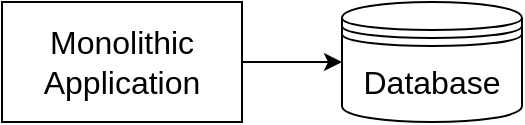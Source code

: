 <mxfile>
    <diagram id="0VEMVcGO607NfC5Iwm9m" name="Page-1">
        <mxGraphModel dx="544" dy="898" grid="1" gridSize="10" guides="1" tooltips="1" connect="1" arrows="1" fold="1" page="1" pageScale="1" pageWidth="827" pageHeight="1169" math="0" shadow="0">
            <root>
                <mxCell id="0"/>
                <mxCell id="1" parent="0"/>
                <mxCell id="5" style="edgeStyle=none;html=1;exitX=1;exitY=0.5;exitDx=0;exitDy=0;entryX=0;entryY=0.5;entryDx=0;entryDy=0;fontSize=16;" edge="1" parent="1" source="2" target="3">
                    <mxGeometry relative="1" as="geometry"/>
                </mxCell>
                <mxCell id="2" value="&lt;font style=&quot;font-size: 16px&quot;&gt;Monolithic&lt;br&gt;Application&lt;/font&gt;" style="rounded=0;whiteSpace=wrap;html=1;" vertex="1" parent="1">
                    <mxGeometry x="320" y="200" width="120" height="60" as="geometry"/>
                </mxCell>
                <mxCell id="3" value="&lt;font style=&quot;font-size: 16px&quot;&gt;Database&lt;/font&gt;" style="shape=datastore;whiteSpace=wrap;html=1;" vertex="1" parent="1">
                    <mxGeometry x="490" y="200" width="90" height="60" as="geometry"/>
                </mxCell>
            </root>
        </mxGraphModel>
    </diagram>
</mxfile>